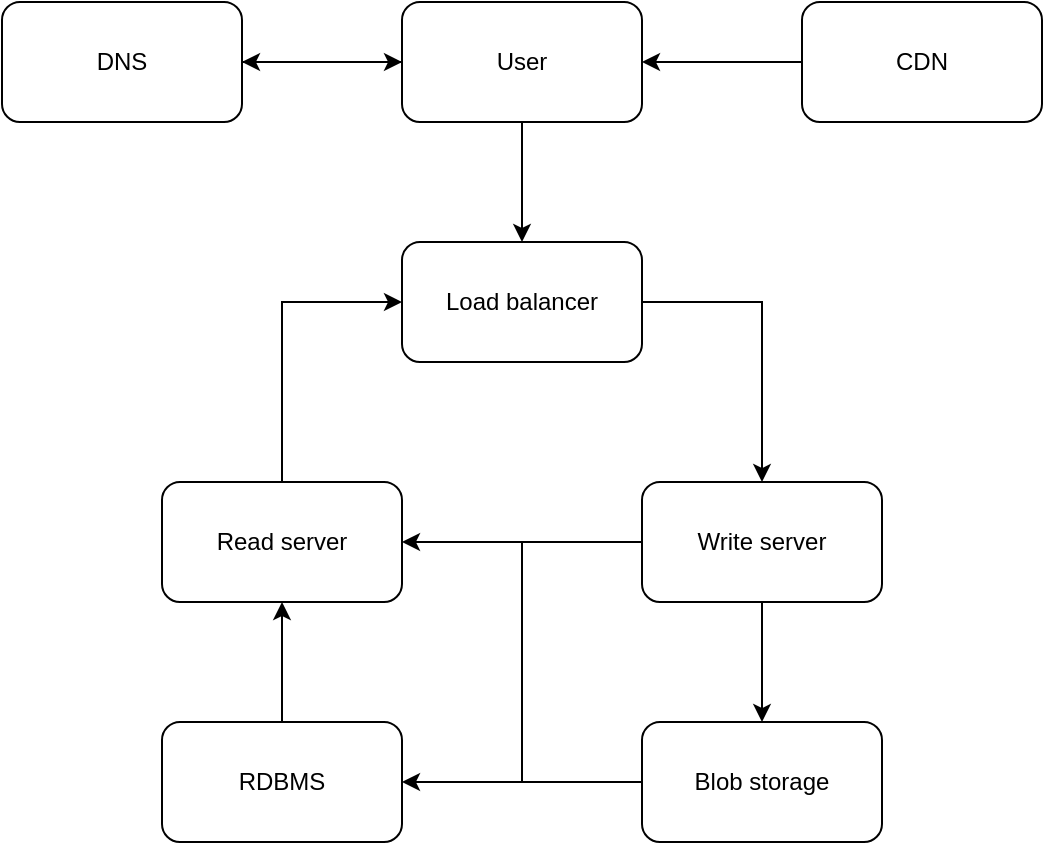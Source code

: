 <mxfile version="22.1.11" type="device">
  <diagram id="RX8j35DpNfyJVcPfTA0C" name="Page-1">
    <mxGraphModel dx="882" dy="578" grid="1" gridSize="10" guides="1" tooltips="1" connect="1" arrows="1" fold="1" page="1" pageScale="1" pageWidth="850" pageHeight="1100" math="0" shadow="0">
      <root>
        <mxCell id="0" />
        <mxCell id="1" parent="0" />
        <mxCell id="HZqexC2twXzQQpgwQL6j-2" style="edgeStyle=orthogonalEdgeStyle;rounded=0;orthogonalLoop=1;jettySize=auto;html=1;exitX=0;exitY=0.5;exitDx=0;exitDy=0;entryX=1;entryY=0.5;entryDx=0;entryDy=0;" edge="1" parent="1" source="ehj2s4JNe59QxrL474BH-5" target="HZqexC2twXzQQpgwQL6j-1">
          <mxGeometry relative="1" as="geometry" />
        </mxCell>
        <mxCell id="HZqexC2twXzQQpgwQL6j-10" style="edgeStyle=orthogonalEdgeStyle;rounded=0;orthogonalLoop=1;jettySize=auto;html=1;exitX=0.5;exitY=1;exitDx=0;exitDy=0;entryX=0.5;entryY=0;entryDx=0;entryDy=0;" edge="1" parent="1" source="ehj2s4JNe59QxrL474BH-5" target="HZqexC2twXzQQpgwQL6j-5">
          <mxGeometry relative="1" as="geometry" />
        </mxCell>
        <mxCell id="ehj2s4JNe59QxrL474BH-5" value="User" style="rounded=1;whiteSpace=wrap;html=1;" parent="1" vertex="1">
          <mxGeometry x="240" y="40" width="120" height="60" as="geometry" />
        </mxCell>
        <mxCell id="HZqexC2twXzQQpgwQL6j-4" style="edgeStyle=orthogonalEdgeStyle;rounded=0;orthogonalLoop=1;jettySize=auto;html=1;exitX=0;exitY=0.5;exitDx=0;exitDy=0;entryX=1;entryY=0.5;entryDx=0;entryDy=0;" edge="1" parent="1" source="tRZn9HF9jJtS-_6O3h12-22" target="ehj2s4JNe59QxrL474BH-5">
          <mxGeometry relative="1" as="geometry" />
        </mxCell>
        <mxCell id="tRZn9HF9jJtS-_6O3h12-22" value="CDN" style="rounded=1;whiteSpace=wrap;html=1;" parent="1" vertex="1">
          <mxGeometry x="440" y="40" width="120" height="60" as="geometry" />
        </mxCell>
        <mxCell id="HZqexC2twXzQQpgwQL6j-3" style="edgeStyle=orthogonalEdgeStyle;rounded=0;orthogonalLoop=1;jettySize=auto;html=1;exitX=1;exitY=0.5;exitDx=0;exitDy=0;entryX=0;entryY=0.5;entryDx=0;entryDy=0;" edge="1" parent="1" source="HZqexC2twXzQQpgwQL6j-1" target="ehj2s4JNe59QxrL474BH-5">
          <mxGeometry relative="1" as="geometry" />
        </mxCell>
        <mxCell id="HZqexC2twXzQQpgwQL6j-1" value="DNS" style="rounded=1;whiteSpace=wrap;html=1;" vertex="1" parent="1">
          <mxGeometry x="40" y="40" width="120" height="60" as="geometry" />
        </mxCell>
        <mxCell id="HZqexC2twXzQQpgwQL6j-17" style="edgeStyle=orthogonalEdgeStyle;rounded=0;orthogonalLoop=1;jettySize=auto;html=1;exitX=1;exitY=0.5;exitDx=0;exitDy=0;" edge="1" parent="1" source="HZqexC2twXzQQpgwQL6j-5" target="HZqexC2twXzQQpgwQL6j-7">
          <mxGeometry relative="1" as="geometry" />
        </mxCell>
        <mxCell id="HZqexC2twXzQQpgwQL6j-5" value="Load balancer" style="rounded=1;whiteSpace=wrap;html=1;" vertex="1" parent="1">
          <mxGeometry x="240" y="160" width="120" height="60" as="geometry" />
        </mxCell>
        <mxCell id="HZqexC2twXzQQpgwQL6j-22" style="edgeStyle=orthogonalEdgeStyle;rounded=0;orthogonalLoop=1;jettySize=auto;html=1;exitX=0.5;exitY=0;exitDx=0;exitDy=0;entryX=0;entryY=0.5;entryDx=0;entryDy=0;" edge="1" parent="1" source="HZqexC2twXzQQpgwQL6j-6" target="HZqexC2twXzQQpgwQL6j-5">
          <mxGeometry relative="1" as="geometry" />
        </mxCell>
        <mxCell id="HZqexC2twXzQQpgwQL6j-6" value="Read server" style="rounded=1;whiteSpace=wrap;html=1;" vertex="1" parent="1">
          <mxGeometry x="120" y="280" width="120" height="60" as="geometry" />
        </mxCell>
        <mxCell id="HZqexC2twXzQQpgwQL6j-18" style="edgeStyle=orthogonalEdgeStyle;rounded=0;orthogonalLoop=1;jettySize=auto;html=1;exitX=0;exitY=0.5;exitDx=0;exitDy=0;entryX=1;entryY=0.5;entryDx=0;entryDy=0;" edge="1" parent="1" source="HZqexC2twXzQQpgwQL6j-7" target="HZqexC2twXzQQpgwQL6j-8">
          <mxGeometry relative="1" as="geometry" />
        </mxCell>
        <mxCell id="HZqexC2twXzQQpgwQL6j-19" style="edgeStyle=orthogonalEdgeStyle;rounded=0;orthogonalLoop=1;jettySize=auto;html=1;exitX=0.5;exitY=1;exitDx=0;exitDy=0;entryX=0.5;entryY=0;entryDx=0;entryDy=0;" edge="1" parent="1" source="HZqexC2twXzQQpgwQL6j-7" target="HZqexC2twXzQQpgwQL6j-9">
          <mxGeometry relative="1" as="geometry" />
        </mxCell>
        <mxCell id="HZqexC2twXzQQpgwQL6j-7" value="Write server" style="rounded=1;whiteSpace=wrap;html=1;" vertex="1" parent="1">
          <mxGeometry x="360" y="280" width="120" height="60" as="geometry" />
        </mxCell>
        <mxCell id="HZqexC2twXzQQpgwQL6j-21" style="edgeStyle=orthogonalEdgeStyle;rounded=0;orthogonalLoop=1;jettySize=auto;html=1;exitX=0.5;exitY=0;exitDx=0;exitDy=0;entryX=0.5;entryY=1;entryDx=0;entryDy=0;" edge="1" parent="1" source="HZqexC2twXzQQpgwQL6j-8" target="HZqexC2twXzQQpgwQL6j-6">
          <mxGeometry relative="1" as="geometry" />
        </mxCell>
        <mxCell id="HZqexC2twXzQQpgwQL6j-8" value="RDBMS" style="rounded=1;whiteSpace=wrap;html=1;" vertex="1" parent="1">
          <mxGeometry x="120" y="400" width="120" height="60" as="geometry" />
        </mxCell>
        <mxCell id="HZqexC2twXzQQpgwQL6j-20" style="edgeStyle=orthogonalEdgeStyle;rounded=0;orthogonalLoop=1;jettySize=auto;html=1;exitX=0;exitY=0.5;exitDx=0;exitDy=0;entryX=1;entryY=0.5;entryDx=0;entryDy=0;" edge="1" parent="1" source="HZqexC2twXzQQpgwQL6j-9" target="HZqexC2twXzQQpgwQL6j-6">
          <mxGeometry relative="1" as="geometry" />
        </mxCell>
        <mxCell id="HZqexC2twXzQQpgwQL6j-9" value="Blob storage" style="rounded=1;whiteSpace=wrap;html=1;" vertex="1" parent="1">
          <mxGeometry x="360" y="400" width="120" height="60" as="geometry" />
        </mxCell>
      </root>
    </mxGraphModel>
  </diagram>
</mxfile>
